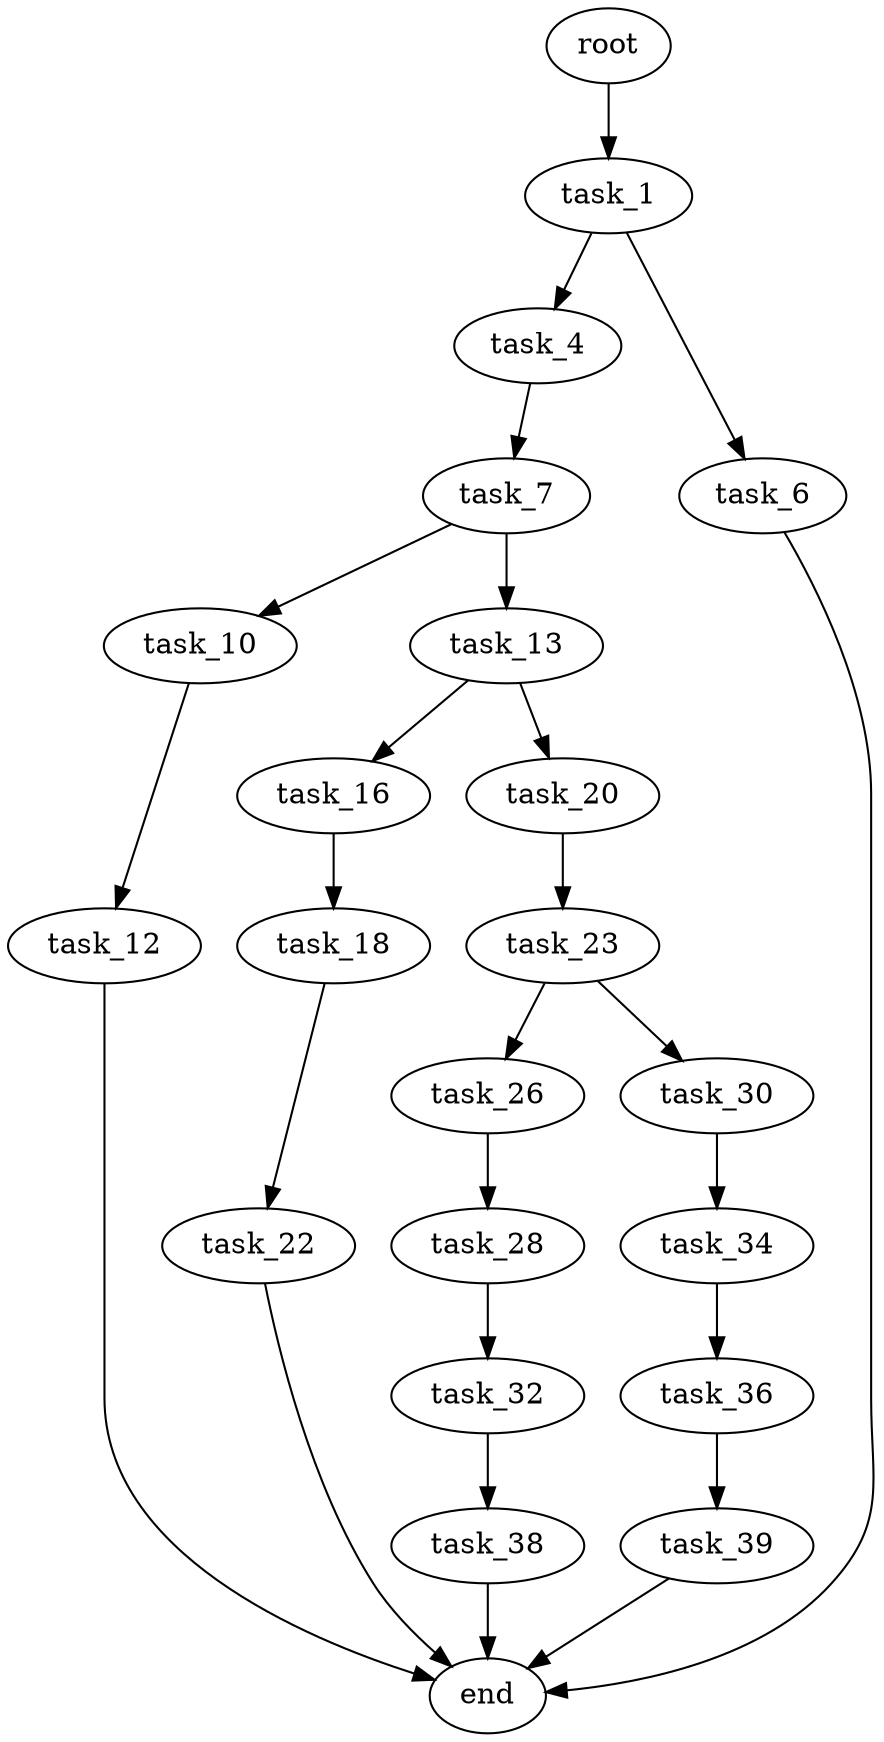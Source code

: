 digraph G {
  root [size="0.000000"];
  task_1 [size="3002352795.000000"];
  task_4 [size="549755813888.000000"];
  task_6 [size="938643389.000000"];
  task_7 [size="31739836692.000000"];
  end [size="0.000000"];
  task_10 [size="1073741824000.000000"];
  task_13 [size="68719476736.000000"];
  task_12 [size="30912690706.000000"];
  task_16 [size="368293445632.000000"];
  task_20 [size="368293445632.000000"];
  task_18 [size="1958692723.000000"];
  task_22 [size="68719476736.000000"];
  task_23 [size="18925609061.000000"];
  task_26 [size="68719476736.000000"];
  task_30 [size="361420815631.000000"];
  task_28 [size="25786387421.000000"];
  task_32 [size="252994832998.000000"];
  task_34 [size="231928233984.000000"];
  task_38 [size="368293445632.000000"];
  task_36 [size="38011199455.000000"];
  task_39 [size="16959835918.000000"];

  root -> task_1 [size="1.000000"];
  task_1 -> task_4 [size="134217728.000000"];
  task_1 -> task_6 [size="134217728.000000"];
  task_4 -> task_7 [size="536870912.000000"];
  task_6 -> end [size="1.000000"];
  task_7 -> task_10 [size="33554432.000000"];
  task_7 -> task_13 [size="33554432.000000"];
  task_10 -> task_12 [size="838860800.000000"];
  task_13 -> task_16 [size="134217728.000000"];
  task_13 -> task_20 [size="134217728.000000"];
  task_12 -> end [size="1.000000"];
  task_16 -> task_18 [size="411041792.000000"];
  task_20 -> task_23 [size="411041792.000000"];
  task_18 -> task_22 [size="134217728.000000"];
  task_22 -> end [size="1.000000"];
  task_23 -> task_26 [size="301989888.000000"];
  task_23 -> task_30 [size="301989888.000000"];
  task_26 -> task_28 [size="134217728.000000"];
  task_30 -> task_34 [size="301989888.000000"];
  task_28 -> task_32 [size="33554432.000000"];
  task_32 -> task_38 [size="209715200.000000"];
  task_34 -> task_36 [size="301989888.000000"];
  task_38 -> end [size="1.000000"];
  task_36 -> task_39 [size="679477248.000000"];
  task_39 -> end [size="1.000000"];
}
